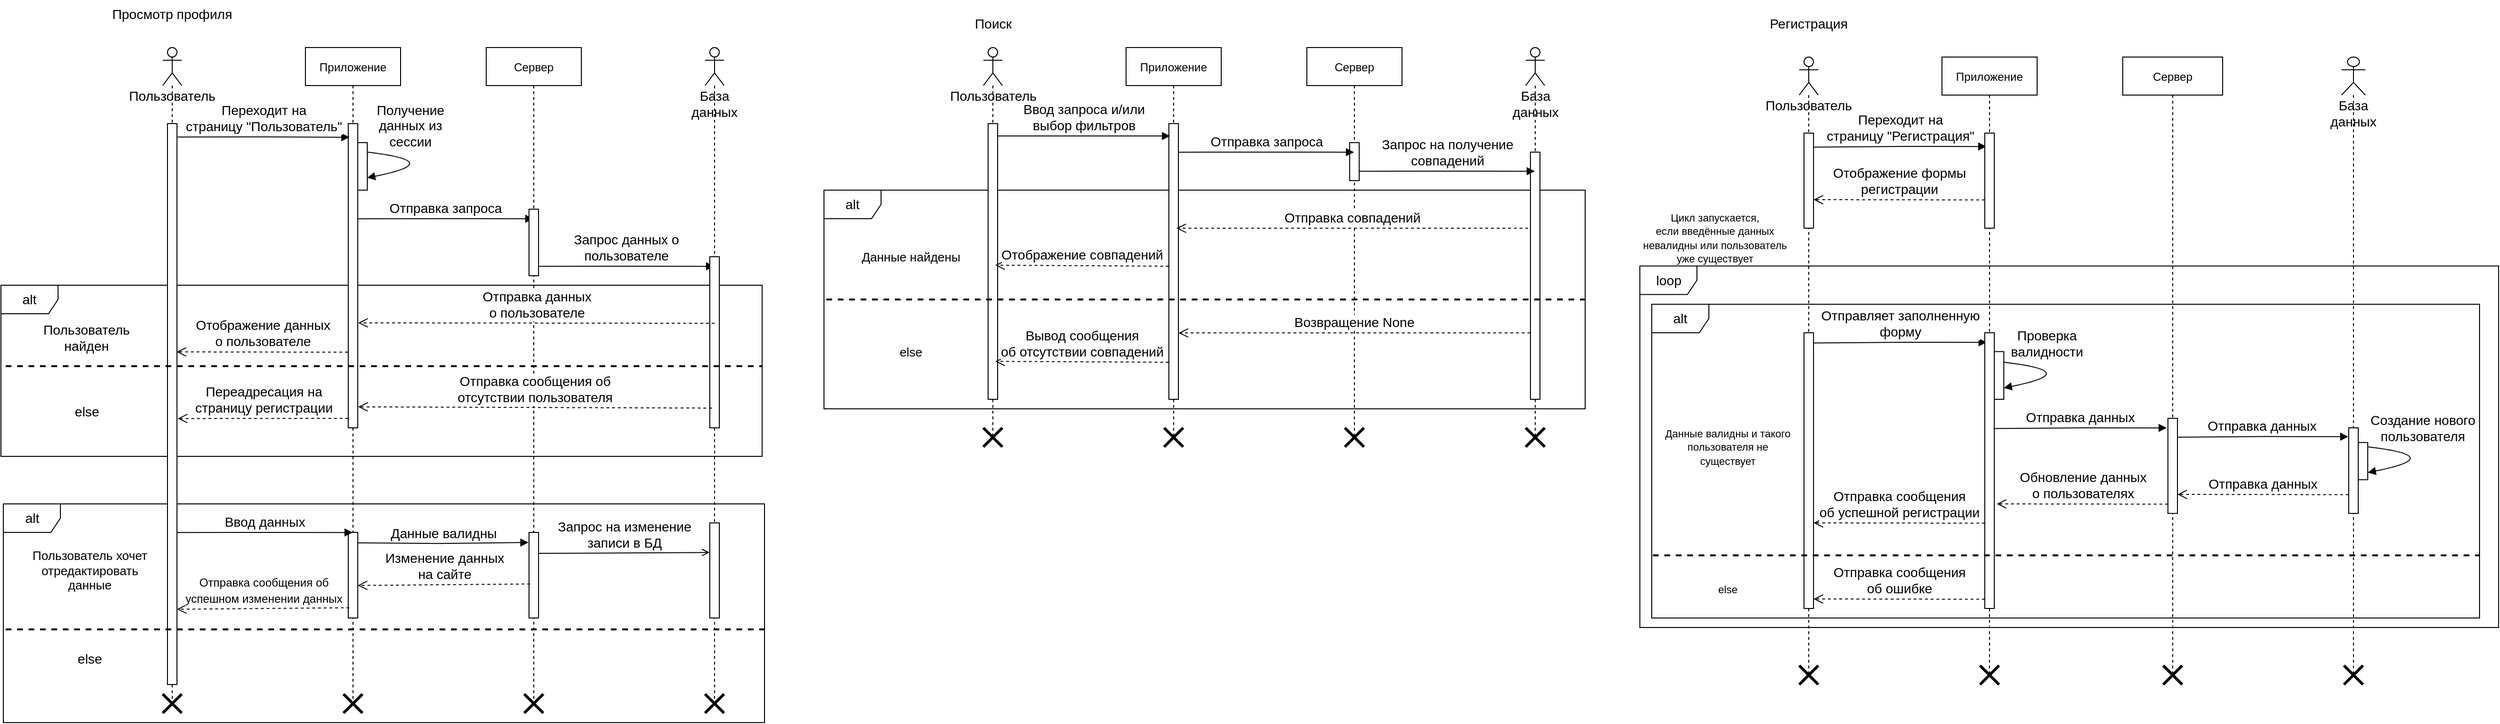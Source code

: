 <mxfile version="20.3.2" type="github" pages="2">
  <diagram id="kgpKYQtTHZ0yAKxKKP6v" name="Page-1">
    <mxGraphModel dx="2595" dy="1458" grid="1" gridSize="10" guides="1" tooltips="1" connect="1" arrows="1" fold="1" page="1" pageScale="1" pageWidth="850" pageHeight="1100" math="0" shadow="0">
      <root>
        <mxCell id="0" />
        <mxCell id="1" parent="0" />
        <mxCell id="hZ0QgCodJRUeT8s8Wfv0-66" value="loop" style="shape=umlFrame;whiteSpace=wrap;html=1;fontSize=14;" vertex="1" parent="1">
          <mxGeometry x="1747.5" y="309.73" width="902.5" height="380.27" as="geometry" />
        </mxCell>
        <mxCell id="hZ0QgCodJRUeT8s8Wfv0-104" value="alt" style="shape=umlFrame;whiteSpace=wrap;html=1;fontSize=14;" vertex="1" parent="1">
          <mxGeometry x="1760" y="350" width="870" height="330" as="geometry" />
        </mxCell>
        <mxCell id="hZ0QgCodJRUeT8s8Wfv0-113" value="Приложение" style="shape=umlLifeline;perimeter=lifelinePerimeter;container=1;collapsible=0;recursiveResize=0;rounded=0;shadow=0;strokeWidth=1;" vertex="1" parent="1">
          <mxGeometry x="2065" y="90" width="100" height="650" as="geometry" />
        </mxCell>
        <mxCell id="hZ0QgCodJRUeT8s8Wfv0-117" value="" style="points=[];perimeter=orthogonalPerimeter;rounded=0;shadow=0;strokeWidth=1;" vertex="1" parent="hZ0QgCodJRUeT8s8Wfv0-113">
          <mxGeometry x="55" y="309.79" width="10" height="50.21" as="geometry" />
        </mxCell>
        <mxCell id="hZ0QgCodJRUeT8s8Wfv0-57" value="alt" style="shape=umlFrame;whiteSpace=wrap;html=1;fontSize=14;" vertex="1" parent="1">
          <mxGeometry x="890" y="230" width="800" height="230" as="geometry" />
        </mxCell>
        <mxCell id="hZ0QgCodJRUeT8s8Wfv0-14" value="alt" style="shape=umlFrame;whiteSpace=wrap;html=1;fontSize=14;" vertex="1" parent="1">
          <mxGeometry x="27.5" y="560" width="800" height="230" as="geometry" />
        </mxCell>
        <mxCell id="siiK5NIC4n_gWujEXP8Y-23" value="alt" style="shape=umlFrame;whiteSpace=wrap;html=1;fontSize=14;" vertex="1" parent="1">
          <mxGeometry x="25" y="330" width="800" height="180" as="geometry" />
        </mxCell>
        <mxCell id="3nuBFxr9cyL0pnOWT2aG-5" value="Приложение" style="shape=umlLifeline;perimeter=lifelinePerimeter;container=1;collapsible=0;recursiveResize=0;rounded=0;shadow=0;strokeWidth=1;" parent="1" vertex="1">
          <mxGeometry x="345" y="80" width="100" height="690" as="geometry" />
        </mxCell>
        <mxCell id="3nuBFxr9cyL0pnOWT2aG-6" value="" style="points=[];perimeter=orthogonalPerimeter;rounded=0;shadow=0;strokeWidth=1;" parent="3nuBFxr9cyL0pnOWT2aG-5" vertex="1">
          <mxGeometry x="45" y="80" width="10" height="320" as="geometry" />
        </mxCell>
        <mxCell id="siiK5NIC4n_gWujEXP8Y-14" value="" style="points=[];perimeter=orthogonalPerimeter;rounded=0;shadow=0;strokeWidth=1;" vertex="1" parent="3nuBFxr9cyL0pnOWT2aG-5">
          <mxGeometry x="55" y="100" width="10" height="50" as="geometry" />
        </mxCell>
        <mxCell id="siiK5NIC4n_gWujEXP8Y-15" value="Получение&lt;br&gt;данных из&lt;br&gt;сессии" style="html=1;verticalAlign=bottom;endArrow=block;fontSize=14;curved=1;entryX=0.988;entryY=0.741;entryDx=0;entryDy=0;entryPerimeter=0;" edge="1" parent="3nuBFxr9cyL0pnOWT2aG-5" target="siiK5NIC4n_gWujEXP8Y-14">
          <mxGeometry x="-0.481" y="5" width="80" relative="1" as="geometry">
            <mxPoint x="65" y="110" as="sourcePoint" />
            <mxPoint x="120" y="110" as="targetPoint" />
            <Array as="points">
              <mxPoint x="150" y="120" />
            </Array>
            <mxPoint as="offset" />
          </mxGeometry>
        </mxCell>
        <mxCell id="siiK5NIC4n_gWujEXP8Y-18" value="Отправка запроса" style="html=1;verticalAlign=bottom;endArrow=block;rounded=0;fontSize=14;entryX=0.5;entryY=0.063;entryDx=0;entryDy=0;entryPerimeter=0;exitX=1.035;exitY=0.063;exitDx=0;exitDy=0;exitPerimeter=0;" edge="1" parent="3nuBFxr9cyL0pnOWT2aG-5">
          <mxGeometry width="80" relative="1" as="geometry">
            <mxPoint x="55.0" y="180.08" as="sourcePoint" />
            <mxPoint x="239.65" y="180.08" as="targetPoint" />
            <Array as="points">
              <mxPoint x="149.65" y="180" />
            </Array>
          </mxGeometry>
        </mxCell>
        <mxCell id="siiK5NIC4n_gWujEXP8Y-32" value="Переадресация на&lt;br&gt;страницу регистрации" style="html=1;verticalAlign=bottom;endArrow=open;dashed=1;endSize=8;fontSize=14;curved=1;exitX=0.5;exitY=0.353;exitDx=0;exitDy=0;exitPerimeter=0;entryX=1.035;entryY=0.752;entryDx=0;entryDy=0;entryPerimeter=0;" edge="1" parent="3nuBFxr9cyL0pnOWT2aG-5">
          <mxGeometry relative="1" as="geometry">
            <mxPoint x="45" y="390.0" as="sourcePoint" />
            <mxPoint x="-134.18" y="390.23" as="targetPoint" />
          </mxGeometry>
        </mxCell>
        <mxCell id="hZ0QgCodJRUeT8s8Wfv0-4" value="" style="points=[];perimeter=orthogonalPerimeter;rounded=0;shadow=0;strokeWidth=1;" vertex="1" parent="3nuBFxr9cyL0pnOWT2aG-5">
          <mxGeometry x="45" y="510" width="10" height="90" as="geometry" />
        </mxCell>
        <mxCell id="hZ0QgCodJRUeT8s8Wfv0-16" value="" style="shape=umlDestroy;whiteSpace=wrap;html=1;strokeWidth=3;strokeColor=default;fontSize=14;" vertex="1" parent="3nuBFxr9cyL0pnOWT2aG-5">
          <mxGeometry x="40" y="680" width="20" height="20" as="geometry" />
        </mxCell>
        <mxCell id="siiK5NIC4n_gWujEXP8Y-1" value="&lt;font style=&quot;font-size: 14px;&quot;&gt;Просмотр профиля&lt;/font&gt;" style="text;html=1;strokeColor=none;fillColor=none;align=center;verticalAlign=middle;whiteSpace=wrap;rounded=0;" vertex="1" parent="1">
          <mxGeometry x="140" y="30" width="130" height="30" as="geometry" />
        </mxCell>
        <mxCell id="siiK5NIC4n_gWujEXP8Y-3" value="Сервер" style="shape=umlLifeline;perimeter=lifelinePerimeter;container=1;collapsible=0;recursiveResize=0;rounded=0;shadow=0;strokeWidth=1;" vertex="1" parent="1">
          <mxGeometry x="535" y="80" width="100" height="690" as="geometry" />
        </mxCell>
        <mxCell id="siiK5NIC4n_gWujEXP8Y-4" value="" style="points=[];perimeter=orthogonalPerimeter;rounded=0;shadow=0;strokeWidth=1;" vertex="1" parent="siiK5NIC4n_gWujEXP8Y-3">
          <mxGeometry x="45" y="170" width="10" height="70" as="geometry" />
        </mxCell>
        <mxCell id="siiK5NIC4n_gWujEXP8Y-20" value="Запрос данных о&lt;br&gt;пользователе" style="html=1;verticalAlign=bottom;endArrow=block;rounded=0;fontSize=14;entryX=0.5;entryY=0.063;entryDx=0;entryDy=0;entryPerimeter=0;exitX=1.035;exitY=0.063;exitDx=0;exitDy=0;exitPerimeter=0;" edge="1" parent="siiK5NIC4n_gWujEXP8Y-3">
          <mxGeometry width="80" relative="1" as="geometry">
            <mxPoint x="55" y="230.08" as="sourcePoint" />
            <mxPoint x="239.65" y="230.08" as="targetPoint" />
            <Array as="points">
              <mxPoint x="149.65" y="230" />
            </Array>
          </mxGeometry>
        </mxCell>
        <mxCell id="hZ0QgCodJRUeT8s8Wfv0-5" value="" style="points=[];perimeter=orthogonalPerimeter;rounded=0;shadow=0;strokeWidth=1;" vertex="1" parent="siiK5NIC4n_gWujEXP8Y-3">
          <mxGeometry x="45" y="510" width="10" height="90" as="geometry" />
        </mxCell>
        <mxCell id="hZ0QgCodJRUeT8s8Wfv0-10" value="Запрос на изменение&lt;br&gt;записи в БД" style="html=1;verticalAlign=bottom;endArrow=open;rounded=0;fontSize=14;entryX=-0.053;entryY=0.117;entryDx=0;entryDy=0;entryPerimeter=0;exitX=0.971;exitY=0.122;exitDx=0;exitDy=0;exitPerimeter=0;endFill=0;" edge="1" parent="siiK5NIC4n_gWujEXP8Y-3">
          <mxGeometry width="80" relative="1" as="geometry">
            <mxPoint x="55" y="531.96" as="sourcePoint" />
            <mxPoint x="234.76" y="531.06" as="targetPoint" />
            <Array as="points">
              <mxPoint x="139.94" y="531.68" />
            </Array>
          </mxGeometry>
        </mxCell>
        <mxCell id="siiK5NIC4n_gWujEXP8Y-10" value="Пользователь" style="shape=umlLifeline;participant=umlActor;perimeter=lifelinePerimeter;whiteSpace=wrap;html=1;container=1;collapsible=0;recursiveResize=0;verticalAlign=top;spacingTop=36;outlineConnect=0;fontSize=14;" vertex="1" parent="1">
          <mxGeometry x="195" y="80" width="20" height="690" as="geometry" />
        </mxCell>
        <mxCell id="siiK5NIC4n_gWujEXP8Y-13" value="" style="points=[];perimeter=orthogonalPerimeter;rounded=0;shadow=0;strokeWidth=1;" vertex="1" parent="siiK5NIC4n_gWujEXP8Y-10">
          <mxGeometry x="5" y="80" width="10" height="590" as="geometry" />
        </mxCell>
        <mxCell id="siiK5NIC4n_gWujEXP8Y-11" value="База данных&lt;br&gt;" style="shape=umlLifeline;participant=umlActor;perimeter=lifelinePerimeter;whiteSpace=wrap;html=1;container=1;collapsible=0;recursiveResize=0;verticalAlign=top;spacingTop=36;outlineConnect=0;fontSize=14;" vertex="1" parent="1">
          <mxGeometry x="765" y="80" width="20" height="690" as="geometry" />
        </mxCell>
        <mxCell id="siiK5NIC4n_gWujEXP8Y-19" value="" style="points=[];perimeter=orthogonalPerimeter;rounded=0;shadow=0;strokeWidth=1;" vertex="1" parent="siiK5NIC4n_gWujEXP8Y-11">
          <mxGeometry x="5" y="220" width="10" height="180" as="geometry" />
        </mxCell>
        <mxCell id="hZ0QgCodJRUeT8s8Wfv0-6" value="" style="points=[];perimeter=orthogonalPerimeter;rounded=0;shadow=0;strokeWidth=1;" vertex="1" parent="siiK5NIC4n_gWujEXP8Y-11">
          <mxGeometry x="5" y="500" width="10" height="100" as="geometry" />
        </mxCell>
        <mxCell id="siiK5NIC4n_gWujEXP8Y-12" value="Переходит на&lt;br&gt;страницу &quot;Пользователь&quot;" style="html=1;verticalAlign=bottom;endArrow=block;rounded=0;fontSize=14;entryX=0.129;entryY=0.045;entryDx=0;entryDy=0;entryPerimeter=0;exitX=1.071;exitY=0.024;exitDx=0;exitDy=0;exitPerimeter=0;" edge="1" parent="1" source="siiK5NIC4n_gWujEXP8Y-13" target="3nuBFxr9cyL0pnOWT2aG-6">
          <mxGeometry width="80" relative="1" as="geometry">
            <mxPoint x="215" y="170" as="sourcePoint" />
            <mxPoint x="385" y="170" as="targetPoint" />
            <Array as="points">
              <mxPoint x="306" y="174" />
            </Array>
          </mxGeometry>
        </mxCell>
        <mxCell id="siiK5NIC4n_gWujEXP8Y-24" value="" style="line;strokeWidth=2;fillColor=none;align=left;verticalAlign=middle;spacingTop=-1;spacingLeft=3;spacingRight=3;rotatable=0;labelPosition=right;points=[];portConstraint=eastwest;strokeColor=inherit;fontSize=14;dashed=1;" vertex="1" parent="1">
          <mxGeometry x="30" y="411" width="795" height="8.31" as="geometry" />
        </mxCell>
        <mxCell id="siiK5NIC4n_gWujEXP8Y-27" value="&lt;font style=&quot;font-size: 14px;&quot;&gt;Пользователь&lt;br&gt;найден&lt;br&gt;&lt;/font&gt;" style="text;html=1;strokeColor=none;fillColor=none;align=center;verticalAlign=middle;whiteSpace=wrap;rounded=0;" vertex="1" parent="1">
          <mxGeometry x="50" y="370" width="130" height="30" as="geometry" />
        </mxCell>
        <mxCell id="siiK5NIC4n_gWujEXP8Y-29" value="Отправка данных&lt;br&gt;о пользователе" style="html=1;verticalAlign=bottom;endArrow=open;dashed=1;endSize=8;fontSize=14;curved=1;entryX=1.047;entryY=0.655;entryDx=0;entryDy=0;entryPerimeter=0;exitX=0.5;exitY=0.389;exitDx=0;exitDy=0;exitPerimeter=0;" edge="1" parent="1" source="siiK5NIC4n_gWujEXP8Y-19" target="3nuBFxr9cyL0pnOWT2aG-6">
          <mxGeometry relative="1" as="geometry">
            <mxPoint x="715" y="370" as="sourcePoint" />
            <mxPoint x="415" y="370" as="targetPoint" />
          </mxGeometry>
        </mxCell>
        <mxCell id="siiK5NIC4n_gWujEXP8Y-30" value="Отображение данных&lt;br&gt;о пользователе" style="html=1;verticalAlign=bottom;endArrow=open;dashed=1;endSize=8;fontSize=14;curved=1;exitX=0.5;exitY=0.353;exitDx=0;exitDy=0;exitPerimeter=0;entryX=0.959;entryY=0.407;entryDx=0;entryDy=0;entryPerimeter=0;" edge="1" parent="1" target="siiK5NIC4n_gWujEXP8Y-13">
          <mxGeometry relative="1" as="geometry">
            <mxPoint x="389.53" y="400.41" as="sourcePoint" />
            <mxPoint x="225" y="400" as="targetPoint" />
          </mxGeometry>
        </mxCell>
        <mxCell id="siiK5NIC4n_gWujEXP8Y-31" value="Отправка сообщения об&lt;br&gt;отсутствии пользователя" style="html=1;verticalAlign=bottom;endArrow=open;dashed=1;endSize=8;fontSize=14;curved=1;exitX=0.5;exitY=0.353;exitDx=0;exitDy=0;exitPerimeter=0;entryX=1.047;entryY=0.931;entryDx=0;entryDy=0;entryPerimeter=0;" edge="1" parent="1" target="3nuBFxr9cyL0pnOWT2aG-6">
          <mxGeometry relative="1" as="geometry">
            <mxPoint x="772.27" y="459.23" as="sourcePoint" />
            <mxPoint x="415" y="459" as="targetPoint" />
          </mxGeometry>
        </mxCell>
        <mxCell id="siiK5NIC4n_gWujEXP8Y-34" value="" style="line;strokeWidth=2;fillColor=none;align=left;verticalAlign=middle;spacingTop=-1;spacingLeft=3;spacingRight=3;rotatable=0;labelPosition=right;points=[];portConstraint=eastwest;strokeColor=inherit;fontSize=14;dashed=1;" vertex="1" parent="1">
          <mxGeometry x="30" y="687.86" width="800" height="8.39" as="geometry" />
        </mxCell>
        <mxCell id="siiK5NIC4n_gWujEXP8Y-35" value="&lt;font style=&quot;&quot;&gt;&lt;font style=&quot;font-size: 13px;&quot;&gt;Пользователь хочет отредактировать&lt;br&gt;данные&lt;/font&gt;&lt;br&gt;&lt;/font&gt;" style="text;html=1;strokeColor=none;fillColor=none;align=center;verticalAlign=middle;whiteSpace=wrap;rounded=0;" vertex="1" parent="1">
          <mxGeometry x="40" y="610.0" width="156.64" height="39.16" as="geometry" />
        </mxCell>
        <mxCell id="hZ0QgCodJRUeT8s8Wfv0-1" value="&lt;font style=&quot;font-size: 14px;&quot;&gt;else&lt;br&gt;&lt;/font&gt;" style="text;html=1;strokeColor=none;fillColor=none;align=center;verticalAlign=middle;whiteSpace=wrap;rounded=0;" vertex="1" parent="1">
          <mxGeometry x="65.82" y="710" width="105" height="26.25" as="geometry" />
        </mxCell>
        <mxCell id="hZ0QgCodJRUeT8s8Wfv0-2" value="&lt;font style=&quot;font-size: 14px;&quot;&gt;else&lt;br&gt;&lt;/font&gt;" style="text;html=1;strokeColor=none;fillColor=none;align=center;verticalAlign=middle;whiteSpace=wrap;rounded=0;" vertex="1" parent="1">
          <mxGeometry x="62.5" y="450" width="105" height="26.25" as="geometry" />
        </mxCell>
        <mxCell id="hZ0QgCodJRUeT8s8Wfv0-8" value="Ввод данных" style="html=1;verticalAlign=bottom;endArrow=block;rounded=0;fontSize=14;entryX=0.5;entryY=0.063;entryDx=0;entryDy=0;entryPerimeter=0;exitX=1.035;exitY=0.063;exitDx=0;exitDy=0;exitPerimeter=0;" edge="1" parent="1">
          <mxGeometry width="80" relative="1" as="geometry">
            <mxPoint x="210" y="590.08" as="sourcePoint" />
            <mxPoint x="394.65" y="590.08" as="targetPoint" />
            <Array as="points">
              <mxPoint x="304.65" y="590" />
            </Array>
          </mxGeometry>
        </mxCell>
        <mxCell id="hZ0QgCodJRUeT8s8Wfv0-9" value="Данные валидны" style="html=1;verticalAlign=bottom;endArrow=block;rounded=0;fontSize=14;entryX=-0.053;entryY=0.117;entryDx=0;entryDy=0;entryPerimeter=0;exitX=0.971;exitY=0.122;exitDx=0;exitDy=0;exitPerimeter=0;" edge="1" parent="1" source="hZ0QgCodJRUeT8s8Wfv0-4" target="hZ0QgCodJRUeT8s8Wfv0-5">
          <mxGeometry width="80" relative="1" as="geometry">
            <mxPoint x="420" y="601" as="sourcePoint" />
            <mxPoint x="574.65" y="601.76" as="targetPoint" />
            <Array as="points">
              <mxPoint x="484.65" y="601.68" />
            </Array>
          </mxGeometry>
        </mxCell>
        <mxCell id="hZ0QgCodJRUeT8s8Wfv0-12" value="&lt;font style=&quot;font-size: 12px;&quot;&gt;Отправка сообщения об &lt;br&gt;успешном изменении &lt;/font&gt;&lt;font style=&quot;font-size: 12px;&quot;&gt;данных&lt;/font&gt;" style="html=1;verticalAlign=bottom;endArrow=open;dashed=1;endSize=8;fontSize=14;curved=1;exitX=0.5;exitY=0.353;exitDx=0;exitDy=0;exitPerimeter=0;entryX=0.982;entryY=0.405;entryDx=0;entryDy=0;entryPerimeter=0;" edge="1" parent="1">
          <mxGeometry relative="1" as="geometry">
            <mxPoint x="391.08" y="669.21" as="sourcePoint" />
            <mxPoint x="210" y="670.8" as="targetPoint" />
          </mxGeometry>
        </mxCell>
        <mxCell id="hZ0QgCodJRUeT8s8Wfv0-13" value="&lt;font style=&quot;font-size: 14px;&quot;&gt;Изменение данных&lt;br&gt;на сайте&lt;/font&gt;" style="html=1;verticalAlign=bottom;endArrow=open;dashed=1;endSize=8;fontSize=14;curved=1;exitX=0.5;exitY=0.353;exitDx=0;exitDy=0;exitPerimeter=0;entryX=0.982;entryY=0.405;entryDx=0;entryDy=0;entryPerimeter=0;" edge="1" parent="1">
          <mxGeometry relative="1" as="geometry">
            <mxPoint x="581.08" y="644.21" as="sourcePoint" />
            <mxPoint x="400" y="645.8" as="targetPoint" />
          </mxGeometry>
        </mxCell>
        <mxCell id="hZ0QgCodJRUeT8s8Wfv0-15" value="" style="shape=umlDestroy;whiteSpace=wrap;html=1;strokeWidth=3;strokeColor=default;fontSize=14;" vertex="1" parent="1">
          <mxGeometry x="195" y="760" width="20" height="20" as="geometry" />
        </mxCell>
        <mxCell id="hZ0QgCodJRUeT8s8Wfv0-18" value="" style="shape=umlDestroy;whiteSpace=wrap;html=1;strokeWidth=3;strokeColor=default;fontSize=14;" vertex="1" parent="1">
          <mxGeometry x="575" y="760" width="20" height="20" as="geometry" />
        </mxCell>
        <mxCell id="hZ0QgCodJRUeT8s8Wfv0-19" value="" style="shape=umlDestroy;whiteSpace=wrap;html=1;strokeWidth=3;strokeColor=default;fontSize=14;" vertex="1" parent="1">
          <mxGeometry x="765" y="760" width="20" height="20" as="geometry" />
        </mxCell>
        <mxCell id="hZ0QgCodJRUeT8s8Wfv0-21" value="Приложение" style="shape=umlLifeline;perimeter=lifelinePerimeter;container=1;collapsible=0;recursiveResize=0;rounded=0;shadow=0;strokeWidth=1;" vertex="1" parent="1">
          <mxGeometry x="1207.5" y="80" width="100" height="410" as="geometry" />
        </mxCell>
        <mxCell id="hZ0QgCodJRUeT8s8Wfv0-22" value="" style="points=[];perimeter=orthogonalPerimeter;rounded=0;shadow=0;strokeWidth=1;" vertex="1" parent="hZ0QgCodJRUeT8s8Wfv0-21">
          <mxGeometry x="45" y="80" width="10" height="290" as="geometry" />
        </mxCell>
        <mxCell id="hZ0QgCodJRUeT8s8Wfv0-28" value="" style="shape=umlDestroy;whiteSpace=wrap;html=1;strokeWidth=3;strokeColor=default;fontSize=14;" vertex="1" parent="hZ0QgCodJRUeT8s8Wfv0-21">
          <mxGeometry x="40" y="400" width="20" height="20" as="geometry" />
        </mxCell>
        <mxCell id="hZ0QgCodJRUeT8s8Wfv0-29" value="&lt;span style=&quot;font-size: 14px;&quot;&gt;Поиск&lt;/span&gt;" style="text;html=1;strokeColor=none;fillColor=none;align=center;verticalAlign=middle;whiteSpace=wrap;rounded=0;" vertex="1" parent="1">
          <mxGeometry x="1002.5" y="40" width="130" height="30" as="geometry" />
        </mxCell>
        <mxCell id="hZ0QgCodJRUeT8s8Wfv0-30" value="Сервер" style="shape=umlLifeline;perimeter=lifelinePerimeter;container=1;collapsible=0;recursiveResize=0;rounded=0;shadow=0;strokeWidth=1;" vertex="1" parent="1">
          <mxGeometry x="1397.5" y="80" width="100" height="410" as="geometry" />
        </mxCell>
        <mxCell id="hZ0QgCodJRUeT8s8Wfv0-31" value="" style="points=[];perimeter=orthogonalPerimeter;rounded=0;shadow=0;strokeWidth=1;" vertex="1" parent="hZ0QgCodJRUeT8s8Wfv0-30">
          <mxGeometry x="45" y="100" width="10" height="40" as="geometry" />
        </mxCell>
        <mxCell id="hZ0QgCodJRUeT8s8Wfv0-35" value="Пользователь" style="shape=umlLifeline;participant=umlActor;perimeter=lifelinePerimeter;whiteSpace=wrap;html=1;container=1;collapsible=0;recursiveResize=0;verticalAlign=top;spacingTop=36;outlineConnect=0;fontSize=14;" vertex="1" parent="1">
          <mxGeometry x="1057.5" y="80" width="20" height="410" as="geometry" />
        </mxCell>
        <mxCell id="hZ0QgCodJRUeT8s8Wfv0-36" value="" style="points=[];perimeter=orthogonalPerimeter;rounded=0;shadow=0;strokeWidth=1;" vertex="1" parent="hZ0QgCodJRUeT8s8Wfv0-35">
          <mxGeometry x="5" y="80" width="10" height="290" as="geometry" />
        </mxCell>
        <mxCell id="hZ0QgCodJRUeT8s8Wfv0-37" value="База данных&lt;br&gt;" style="shape=umlLifeline;participant=umlActor;perimeter=lifelinePerimeter;whiteSpace=wrap;html=1;container=1;collapsible=0;recursiveResize=0;verticalAlign=top;spacingTop=36;outlineConnect=0;fontSize=14;" vertex="1" parent="1">
          <mxGeometry x="1627.5" y="80" width="20" height="410" as="geometry" />
        </mxCell>
        <mxCell id="hZ0QgCodJRUeT8s8Wfv0-38" value="" style="points=[];perimeter=orthogonalPerimeter;rounded=0;shadow=0;strokeWidth=1;" vertex="1" parent="hZ0QgCodJRUeT8s8Wfv0-37">
          <mxGeometry x="5" y="110" width="10" height="260" as="geometry" />
        </mxCell>
        <mxCell id="hZ0QgCodJRUeT8s8Wfv0-40" value="Ввод запроса и/или&lt;br&gt;выбор фильтров" style="html=1;verticalAlign=bottom;endArrow=block;rounded=0;fontSize=14;entryX=0.129;entryY=0.045;entryDx=0;entryDy=0;entryPerimeter=0;" edge="1" parent="1" target="hZ0QgCodJRUeT8s8Wfv0-22">
          <mxGeometry width="80" relative="1" as="geometry">
            <mxPoint x="1073" y="173" as="sourcePoint" />
            <mxPoint x="1247.5" y="170" as="targetPoint" />
            <Array as="points" />
          </mxGeometry>
        </mxCell>
        <mxCell id="hZ0QgCodJRUeT8s8Wfv0-54" value="" style="shape=umlDestroy;whiteSpace=wrap;html=1;strokeWidth=3;strokeColor=default;fontSize=14;" vertex="1" parent="1">
          <mxGeometry x="1057.5" y="480" width="20" height="20" as="geometry" />
        </mxCell>
        <mxCell id="hZ0QgCodJRUeT8s8Wfv0-25" value="Отправка запроса" style="html=1;verticalAlign=bottom;endArrow=block;rounded=0;fontSize=14;entryX=0.5;entryY=0.063;entryDx=0;entryDy=0;entryPerimeter=0;exitX=1.035;exitY=0.063;exitDx=0;exitDy=0;exitPerimeter=0;" edge="1" parent="1">
          <mxGeometry width="80" relative="1" as="geometry">
            <mxPoint x="1262.5" y="190.08" as="sourcePoint" />
            <mxPoint x="1447.15" y="190.08" as="targetPoint" />
            <Array as="points">
              <mxPoint x="1357.15" y="190" />
            </Array>
          </mxGeometry>
        </mxCell>
        <mxCell id="hZ0QgCodJRUeT8s8Wfv0-32" value="Запрос на получение&lt;br&gt;совпадений" style="html=1;verticalAlign=bottom;endArrow=block;rounded=0;fontSize=14;entryX=0.5;entryY=0.063;entryDx=0;entryDy=0;entryPerimeter=0;exitX=1.035;exitY=0.063;exitDx=0;exitDy=0;exitPerimeter=0;" edge="1" parent="1">
          <mxGeometry width="80" relative="1" as="geometry">
            <mxPoint x="1452.5" y="210.08" as="sourcePoint" />
            <mxPoint x="1637.15" y="210.08" as="targetPoint" />
            <Array as="points">
              <mxPoint x="1547.15" y="210" />
            </Array>
          </mxGeometry>
        </mxCell>
        <mxCell id="hZ0QgCodJRUeT8s8Wfv0-58" value="" style="line;strokeWidth=2;fillColor=none;align=left;verticalAlign=middle;spacingTop=-1;spacingLeft=3;spacingRight=3;rotatable=0;labelPosition=right;points=[];portConstraint=eastwest;strokeColor=inherit;fontSize=14;dashed=1;" vertex="1" parent="1">
          <mxGeometry x="892.5" y="340.8" width="800" height="8.39" as="geometry" />
        </mxCell>
        <mxCell id="hZ0QgCodJRUeT8s8Wfv0-59" value="&lt;font style=&quot;&quot;&gt;&lt;span style=&quot;font-size: 13px;&quot;&gt;Данные найдены&lt;/span&gt;&lt;br&gt;&lt;/font&gt;" style="text;html=1;strokeColor=none;fillColor=none;align=center;verticalAlign=middle;whiteSpace=wrap;rounded=0;" vertex="1" parent="1">
          <mxGeometry x="902.5" y="280.0" width="156.64" height="39.16" as="geometry" />
        </mxCell>
        <mxCell id="hZ0QgCodJRUeT8s8Wfv0-60" value="&lt;font style=&quot;&quot;&gt;&lt;span style=&quot;font-size: 13px;&quot;&gt;else&lt;/span&gt;&lt;br&gt;&lt;/font&gt;" style="text;html=1;strokeColor=none;fillColor=none;align=center;verticalAlign=middle;whiteSpace=wrap;rounded=0;" vertex="1" parent="1">
          <mxGeometry x="902.5" y="380.15" width="156.64" height="39.16" as="geometry" />
        </mxCell>
        <mxCell id="hZ0QgCodJRUeT8s8Wfv0-61" value="Отправка совпадений" style="html=1;verticalAlign=bottom;endArrow=open;dashed=1;endSize=8;fontSize=14;curved=1;exitX=0.925;exitY=0.174;exitDx=0;exitDy=0;exitPerimeter=0;entryX=0.463;entryY=0.174;entryDx=0;entryDy=0;entryPerimeter=0;" edge="1" parent="1" source="hZ0QgCodJRUeT8s8Wfv0-57" target="hZ0QgCodJRUeT8s8Wfv0-57">
          <mxGeometry relative="1" as="geometry">
            <mxPoint x="1610" y="270" as="sourcePoint" />
            <mxPoint x="1450" y="270" as="targetPoint" />
          </mxGeometry>
        </mxCell>
        <mxCell id="hZ0QgCodJRUeT8s8Wfv0-62" value="Отображение совпадений" style="html=1;verticalAlign=bottom;endArrow=open;dashed=1;endSize=8;fontSize=14;curved=1;exitX=0.925;exitY=0.174;exitDx=0;exitDy=0;exitPerimeter=0;entryX=0.225;entryY=0.343;entryDx=0;entryDy=0;entryPerimeter=0;" edge="1" parent="1" target="hZ0QgCodJRUeT8s8Wfv0-57">
          <mxGeometry relative="1" as="geometry">
            <mxPoint x="1252.3" y="310" as="sourcePoint" />
            <mxPoint x="1090" y="309" as="targetPoint" />
          </mxGeometry>
        </mxCell>
        <mxCell id="hZ0QgCodJRUeT8s8Wfv0-63" value="Возвращение None" style="html=1;verticalAlign=bottom;endArrow=open;dashed=1;endSize=8;fontSize=14;curved=1;exitX=0.925;exitY=0.174;exitDx=0;exitDy=0;exitPerimeter=0;entryX=0.463;entryY=0.174;entryDx=0;entryDy=0;entryPerimeter=0;" edge="1" parent="1">
          <mxGeometry relative="1" as="geometry">
            <mxPoint x="1632.3" y="380.15" as="sourcePoint" />
            <mxPoint x="1262.7" y="380.15" as="targetPoint" />
          </mxGeometry>
        </mxCell>
        <mxCell id="hZ0QgCodJRUeT8s8Wfv0-64" value="Вывод сообщения&lt;br&gt;об отсутствии совпадений" style="html=1;verticalAlign=bottom;endArrow=open;dashed=1;endSize=8;fontSize=14;curved=1;exitX=0.925;exitY=0.174;exitDx=0;exitDy=0;exitPerimeter=0;entryX=0.225;entryY=0.783;entryDx=0;entryDy=0;entryPerimeter=0;" edge="1" parent="1" target="hZ0QgCodJRUeT8s8Wfv0-57">
          <mxGeometry relative="1" as="geometry">
            <mxPoint x="1252.3" y="411.0" as="sourcePoint" />
            <mxPoint x="1080" y="410" as="targetPoint" />
          </mxGeometry>
        </mxCell>
        <mxCell id="hZ0QgCodJRUeT8s8Wfv0-56" value="" style="shape=umlDestroy;whiteSpace=wrap;html=1;strokeWidth=3;strokeColor=default;fontSize=14;" vertex="1" parent="1">
          <mxGeometry x="1627.5" y="480" width="20" height="20" as="geometry" />
        </mxCell>
        <mxCell id="hZ0QgCodJRUeT8s8Wfv0-55" value="" style="shape=umlDestroy;whiteSpace=wrap;html=1;strokeWidth=3;strokeColor=default;fontSize=14;" vertex="1" parent="1">
          <mxGeometry x="1437.5" y="480" width="20" height="20" as="geometry" />
        </mxCell>
        <mxCell id="hZ0QgCodJRUeT8s8Wfv0-75" value="&lt;font style=&quot;font-size: 14px;&quot;&gt;Регистрация&lt;/font&gt;" style="text;html=1;strokeColor=none;fillColor=none;align=center;verticalAlign=middle;whiteSpace=wrap;rounded=0;" vertex="1" parent="1">
          <mxGeometry x="1860" y="40" width="130" height="30" as="geometry" />
        </mxCell>
        <mxCell id="hZ0QgCodJRUeT8s8Wfv0-76" value="Сервер" style="shape=umlLifeline;perimeter=lifelinePerimeter;container=0;collapsible=0;recursiveResize=0;rounded=0;shadow=0;strokeWidth=1;" vertex="1" parent="1">
          <mxGeometry x="2255" y="90" width="105" height="650" as="geometry" />
        </mxCell>
        <mxCell id="hZ0QgCodJRUeT8s8Wfv0-81" value="Пользователь" style="shape=umlLifeline;participant=umlActor;perimeter=lifelinePerimeter;whiteSpace=wrap;html=1;container=1;collapsible=0;recursiveResize=0;verticalAlign=top;spacingTop=36;outlineConnect=0;fontSize=14;" vertex="1" parent="1">
          <mxGeometry x="1915" y="90" width="20" height="650" as="geometry" />
        </mxCell>
        <mxCell id="hZ0QgCodJRUeT8s8Wfv0-82" value="" style="points=[];perimeter=orthogonalPerimeter;rounded=0;shadow=0;strokeWidth=1;" vertex="1" parent="hZ0QgCodJRUeT8s8Wfv0-81">
          <mxGeometry x="5" y="80" width="10" height="100" as="geometry" />
        </mxCell>
        <mxCell id="hZ0QgCodJRUeT8s8Wfv0-107" value="" style="points=[];perimeter=orthogonalPerimeter;rounded=0;shadow=0;strokeWidth=1;" vertex="1" parent="hZ0QgCodJRUeT8s8Wfv0-81">
          <mxGeometry x="5" y="290" width="10" height="290" as="geometry" />
        </mxCell>
        <mxCell id="hZ0QgCodJRUeT8s8Wfv0-83" value="База данных&lt;br&gt;" style="shape=umlLifeline;participant=umlActor;perimeter=lifelinePerimeter;whiteSpace=wrap;html=1;container=1;collapsible=0;recursiveResize=0;verticalAlign=top;spacingTop=36;outlineConnect=0;fontSize=14;" vertex="1" parent="1">
          <mxGeometry x="2485" y="90" width="25" height="650" as="geometry" />
        </mxCell>
        <mxCell id="hZ0QgCodJRUeT8s8Wfv0-121" value="" style="points=[];perimeter=orthogonalPerimeter;rounded=0;shadow=0;strokeWidth=1;" vertex="1" parent="hZ0QgCodJRUeT8s8Wfv0-83">
          <mxGeometry x="7.5" y="390" width="10" height="90" as="geometry" />
        </mxCell>
        <mxCell id="hZ0QgCodJRUeT8s8Wfv0-86" value="Переходит на&lt;br&gt;страницу &quot;Регистрация&quot;" style="html=1;verticalAlign=bottom;endArrow=block;rounded=0;fontSize=14;entryX=0.171;entryY=0.141;entryDx=0;entryDy=0;entryPerimeter=0;exitX=0.962;exitY=0.147;exitDx=0;exitDy=0;exitPerimeter=0;" edge="1" parent="1" source="hZ0QgCodJRUeT8s8Wfv0-82" target="hZ0QgCodJRUeT8s8Wfv0-68">
          <mxGeometry width="80" relative="1" as="geometry">
            <mxPoint x="1930" y="186" as="sourcePoint" />
            <mxPoint x="2105" y="180" as="targetPoint" />
            <Array as="points">
              <mxPoint x="2026" y="184" />
            </Array>
          </mxGeometry>
        </mxCell>
        <mxCell id="hZ0QgCodJRUeT8s8Wfv0-100" value="" style="shape=umlDestroy;whiteSpace=wrap;html=1;strokeWidth=3;strokeColor=default;fontSize=14;" vertex="1" parent="1">
          <mxGeometry x="1915" y="730" width="20" height="20" as="geometry" />
        </mxCell>
        <mxCell id="hZ0QgCodJRUeT8s8Wfv0-101" value="" style="shape=umlDestroy;whiteSpace=wrap;html=1;strokeWidth=3;strokeColor=default;fontSize=14;" vertex="1" parent="1">
          <mxGeometry x="2297.5" y="730" width="20" height="20" as="geometry" />
        </mxCell>
        <mxCell id="hZ0QgCodJRUeT8s8Wfv0-106" value="&lt;font style=&quot;font-size: 11px;&quot;&gt;&lt;span style=&quot;&quot;&gt;Цикл запускается,&lt;br&gt;&lt;/span&gt;&lt;font style=&quot;font-size: 11px;&quot;&gt;если введённые данных невалидны или пользователь уже существует&lt;/font&gt;&lt;br&gt;&lt;/font&gt;" style="text;html=1;strokeColor=none;fillColor=none;align=center;verticalAlign=middle;whiteSpace=wrap;rounded=0;" vertex="1" parent="1">
          <mxGeometry x="1747.5" y="260.0" width="156.64" height="39.16" as="geometry" />
        </mxCell>
        <mxCell id="hZ0QgCodJRUeT8s8Wfv0-109" value="&lt;font style=&quot;font-size: 11px;&quot;&gt;Данные валидны и такого пользователя не существует&lt;br&gt;&lt;/font&gt;" style="text;html=1;strokeColor=none;fillColor=none;align=center;verticalAlign=middle;whiteSpace=wrap;rounded=0;" vertex="1" parent="1">
          <mxGeometry x="1769.57" y="480.29" width="140" height="39.16" as="geometry" />
        </mxCell>
        <mxCell id="hZ0QgCodJRUeT8s8Wfv0-110" value="&lt;font style=&quot;font-size: 11px;&quot;&gt;else&lt;br&gt;&lt;/font&gt;" style="text;html=1;strokeColor=none;fillColor=none;align=center;verticalAlign=middle;whiteSpace=wrap;rounded=0;" vertex="1" parent="1">
          <mxGeometry x="1769.57" y="630" width="140" height="39.16" as="geometry" />
        </mxCell>
        <mxCell id="hZ0QgCodJRUeT8s8Wfv0-112" value="Отправляет заполненную&lt;br&gt;форму" style="html=1;verticalAlign=bottom;endArrow=block;rounded=0;fontSize=14;entryX=0.171;entryY=0.141;entryDx=0;entryDy=0;entryPerimeter=0;exitX=0.962;exitY=0.147;exitDx=0;exitDy=0;exitPerimeter=0;" edge="1" parent="1">
          <mxGeometry width="80" relative="1" as="geometry">
            <mxPoint x="1930.0" y="390.7" as="sourcePoint" />
            <mxPoint x="2112.09" y="390.1" as="targetPoint" />
            <Array as="points">
              <mxPoint x="2026.38" y="390" />
            </Array>
          </mxGeometry>
        </mxCell>
        <mxCell id="hZ0QgCodJRUeT8s8Wfv0-68" value="" style="points=[];perimeter=orthogonalPerimeter;rounded=0;shadow=0;strokeWidth=1;" vertex="1" parent="1">
          <mxGeometry x="2110" y="170" width="10" height="100" as="geometry" />
        </mxCell>
        <mxCell id="hZ0QgCodJRUeT8s8Wfv0-74" value="" style="shape=umlDestroy;whiteSpace=wrap;html=1;strokeWidth=3;strokeColor=default;fontSize=14;" vertex="1" parent="1">
          <mxGeometry x="2105" y="730" width="20" height="20" as="geometry" />
        </mxCell>
        <mxCell id="hZ0QgCodJRUeT8s8Wfv0-103" value="Отображение формы&lt;br&gt;регистрации" style="html=1;verticalAlign=bottom;endArrow=open;dashed=1;endSize=8;fontSize=14;curved=1;exitX=0.5;exitY=0.353;exitDx=0;exitDy=0;exitPerimeter=0;entryX=0.959;entryY=0.407;entryDx=0;entryDy=0;entryPerimeter=0;" edge="1" parent="1">
          <mxGeometry relative="1" as="geometry">
            <mxPoint x="2110.0" y="240.28" as="sourcePoint" />
            <mxPoint x="1930.06" y="240.0" as="targetPoint" />
          </mxGeometry>
        </mxCell>
        <mxCell id="hZ0QgCodJRUeT8s8Wfv0-111" value="" style="points=[];perimeter=orthogonalPerimeter;rounded=0;shadow=0;strokeWidth=1;" vertex="1" parent="1">
          <mxGeometry x="2110" y="380" width="10" height="290" as="geometry" />
        </mxCell>
        <mxCell id="hZ0QgCodJRUeT8s8Wfv0-118" value="Проверка&lt;br&gt;валидности" style="html=1;verticalAlign=bottom;endArrow=block;fontSize=14;curved=1;entryX=0.988;entryY=0.741;entryDx=0;entryDy=0;entryPerimeter=0;" edge="1" parent="1">
          <mxGeometry x="-0.481" y="5" width="80" relative="1" as="geometry">
            <mxPoint x="2130.12" y="411" as="sourcePoint" />
            <mxPoint x="2130" y="438.05" as="targetPoint" />
            <Array as="points">
              <mxPoint x="2215.12" y="421" />
            </Array>
            <mxPoint as="offset" />
          </mxGeometry>
        </mxCell>
        <mxCell id="hZ0QgCodJRUeT8s8Wfv0-123" value="Отправка данных" style="html=1;verticalAlign=bottom;endArrow=block;rounded=0;fontSize=14;entryX=0.171;entryY=0.141;entryDx=0;entryDy=0;entryPerimeter=0;exitX=0.962;exitY=0.147;exitDx=0;exitDy=0;exitPerimeter=0;" edge="1" parent="1">
          <mxGeometry width="80" relative="1" as="geometry">
            <mxPoint x="2310.0" y="489.87" as="sourcePoint" />
            <mxPoint x="2492.09" y="489.27" as="targetPoint" />
            <Array as="points">
              <mxPoint x="2406.38" y="489.17" />
            </Array>
          </mxGeometry>
        </mxCell>
        <mxCell id="hZ0QgCodJRUeT8s8Wfv0-122" value="" style="points=[];perimeter=orthogonalPerimeter;rounded=0;shadow=0;strokeWidth=1;" vertex="1" parent="1">
          <mxGeometry x="2502.5" y="495.42" width="10" height="39.16" as="geometry" />
        </mxCell>
        <mxCell id="hZ0QgCodJRUeT8s8Wfv0-124" value="Создание нового&lt;br&gt;пользователя" style="html=1;verticalAlign=bottom;endArrow=block;fontSize=14;curved=1;entryX=0.988;entryY=0.741;entryDx=0;entryDy=0;entryPerimeter=0;" edge="1" parent="1">
          <mxGeometry x="-0.339" y="7" width="80" relative="1" as="geometry">
            <mxPoint x="2512.62" y="500" as="sourcePoint" />
            <mxPoint x="2512.5" y="527.05" as="targetPoint" />
            <Array as="points">
              <mxPoint x="2597.62" y="510" />
            </Array>
            <mxPoint as="offset" />
          </mxGeometry>
        </mxCell>
        <mxCell id="hZ0QgCodJRUeT8s8Wfv0-119" value="" style="points=[];perimeter=orthogonalPerimeter;rounded=0;shadow=0;strokeWidth=1;" vertex="1" parent="1">
          <mxGeometry x="2302.5" y="470" width="10" height="100" as="geometry" />
        </mxCell>
        <mxCell id="hZ0QgCodJRUeT8s8Wfv0-120" value="Отправка данных" style="html=1;verticalAlign=bottom;endArrow=block;rounded=0;fontSize=14;entryX=0.171;entryY=0.141;entryDx=0;entryDy=0;entryPerimeter=0;exitX=0.962;exitY=0.147;exitDx=0;exitDy=0;exitPerimeter=0;" edge="1" parent="1">
          <mxGeometry width="80" relative="1" as="geometry">
            <mxPoint x="2119.16" y="480.7" as="sourcePoint" />
            <mxPoint x="2301.25" y="480.1" as="targetPoint" />
            <Array as="points">
              <mxPoint x="2215.54" y="480" />
            </Array>
          </mxGeometry>
        </mxCell>
        <mxCell id="hZ0QgCodJRUeT8s8Wfv0-108" value="" style="line;strokeWidth=2;fillColor=none;align=left;verticalAlign=middle;spacingTop=-1;spacingLeft=3;spacingRight=3;rotatable=0;labelPosition=right;points=[];portConstraint=eastwest;strokeColor=inherit;fontSize=14;dashed=1;" vertex="1" parent="1">
          <mxGeometry x="1761.25" y="610" width="868.75" height="8.18" as="geometry" />
        </mxCell>
        <mxCell id="hZ0QgCodJRUeT8s8Wfv0-125" value="Отправка данных" style="html=1;verticalAlign=bottom;endArrow=open;dashed=1;endSize=8;fontSize=14;curved=1;exitX=0.5;exitY=0.353;exitDx=0;exitDy=0;exitPerimeter=0;entryX=0.959;entryY=0.407;entryDx=0;entryDy=0;entryPerimeter=0;" edge="1" parent="1">
          <mxGeometry relative="1" as="geometry">
            <mxPoint x="2492.44" y="550.28" as="sourcePoint" />
            <mxPoint x="2312.5" y="550" as="targetPoint" />
          </mxGeometry>
        </mxCell>
        <mxCell id="hZ0QgCodJRUeT8s8Wfv0-126" value="Обновление данных&lt;br&gt;о пользователях" style="html=1;verticalAlign=bottom;endArrow=open;dashed=1;endSize=8;fontSize=14;curved=1;exitX=0.5;exitY=0.353;exitDx=0;exitDy=0;exitPerimeter=0;entryX=0.959;entryY=0.407;entryDx=0;entryDy=0;entryPerimeter=0;" edge="1" parent="1">
          <mxGeometry relative="1" as="geometry">
            <mxPoint x="2302.5" y="560.28" as="sourcePoint" />
            <mxPoint x="2122.56" y="560" as="targetPoint" />
          </mxGeometry>
        </mxCell>
        <mxCell id="hZ0QgCodJRUeT8s8Wfv0-127" value="Отправка сообщения&lt;br&gt;об успешной регистрации" style="html=1;verticalAlign=bottom;endArrow=open;dashed=1;endSize=8;fontSize=14;curved=1;exitX=0.5;exitY=0.353;exitDx=0;exitDy=0;exitPerimeter=0;entryX=0.959;entryY=0.407;entryDx=0;entryDy=0;entryPerimeter=0;" edge="1" parent="1">
          <mxGeometry relative="1" as="geometry">
            <mxPoint x="2110.0" y="580.28" as="sourcePoint" />
            <mxPoint x="1930.06" y="580" as="targetPoint" />
          </mxGeometry>
        </mxCell>
        <mxCell id="hZ0QgCodJRUeT8s8Wfv0-128" value="Отправка сообщения&lt;br&gt;об ошибке" style="html=1;verticalAlign=bottom;endArrow=open;dashed=1;endSize=8;fontSize=14;curved=1;exitX=0.5;exitY=0.353;exitDx=0;exitDy=0;exitPerimeter=0;entryX=0.959;entryY=0.407;entryDx=0;entryDy=0;entryPerimeter=0;" edge="1" parent="1">
          <mxGeometry relative="1" as="geometry">
            <mxPoint x="2110.0" y="660.28" as="sourcePoint" />
            <mxPoint x="1930.06" y="660" as="targetPoint" />
          </mxGeometry>
        </mxCell>
        <mxCell id="hZ0QgCodJRUeT8s8Wfv0-102" value="" style="shape=umlDestroy;whiteSpace=wrap;html=1;strokeWidth=3;strokeColor=default;fontSize=14;" vertex="1" parent="1">
          <mxGeometry x="2487.5" y="730" width="20" height="20" as="geometry" />
        </mxCell>
      </root>
    </mxGraphModel>
  </diagram>
  <diagram id="y62zx2Tg65eDy6knqHS5" name="Страница 2">
    <mxGraphModel dx="1038" dy="583" grid="1" gridSize="10" guides="1" tooltips="1" connect="1" arrows="1" fold="1" page="1" pageScale="1" pageWidth="827" pageHeight="1169" math="0" shadow="0">
      <root>
        <mxCell id="0" />
        <mxCell id="1" parent="0" />
      </root>
    </mxGraphModel>
  </diagram>
</mxfile>
